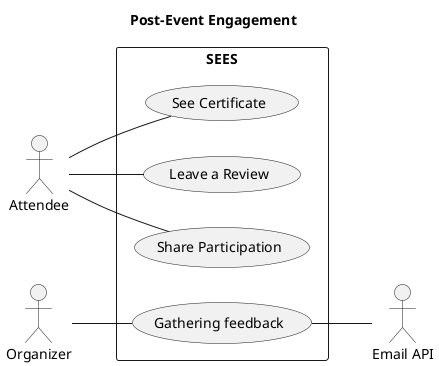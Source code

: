 @startuml
title Post-Event Engagement
left to right direction
actor "Attendee" as Attendee
actor "Organizer" as org

rectangle SEES {
  usecase "Leave a Review" as review
  usecase "Share Participation" as share
  usecase "Gathering feedback" as feedback
  usecase "See Certificate" as certificate

}



Attendee -- review
Attendee -- share
org -- feedback
Attendee -- certificate

actor "Email API" as api
feedback -- api

@enduml